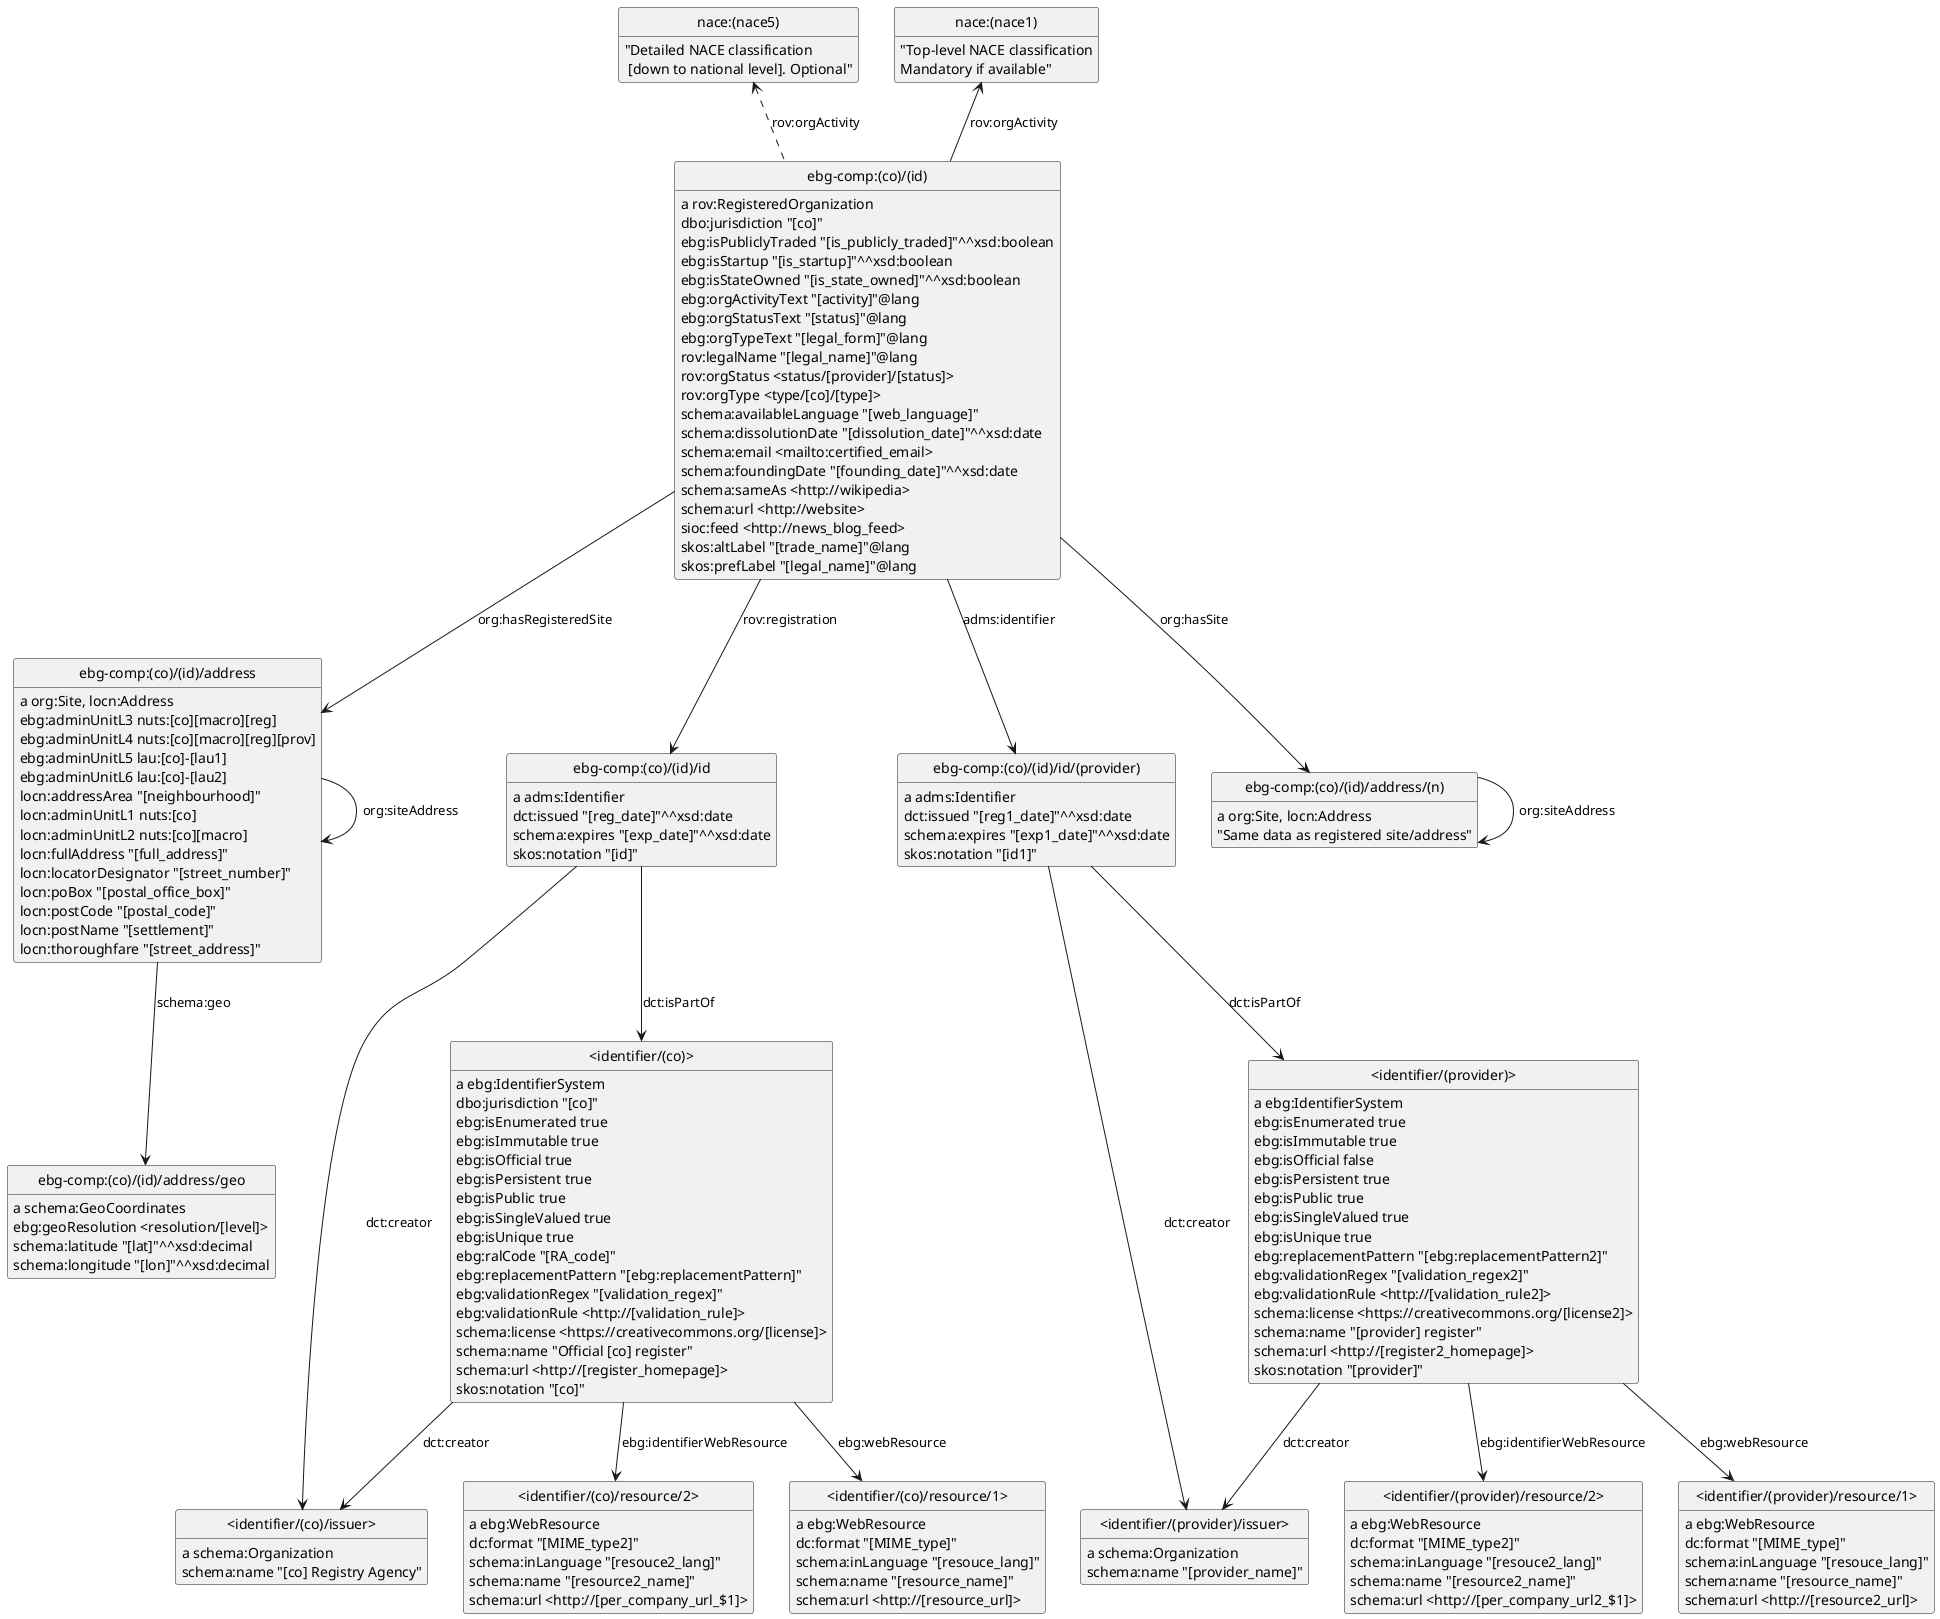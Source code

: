 @startuml
hide empty methods
hide empty attributes
hide circle
skinparam classAttributeIconSize 0
class ebg_comp_co_id_ as "ebg-comp:(co)/(id)"
ebg_comp_co_id_ : a rov:RegisteredOrganization
class ebg_comp_co_id_address as "ebg-comp:(co)/(id)/address"
ebg_comp_co_id_ --> ebg_comp_co_id_address : org:hasRegisteredSite
class nace_nace1_ as "nace:(nace1)"
ebg_comp_co_id_ -up-> nace_nace1_ : rov:orgActivity
class ebg_comp_co_id_id as "ebg-comp:(co)/(id)/id"
ebg_comp_co_id_ --> ebg_comp_co_id_id : rov:registration
class ebg_comp_co_id_id_provider_ as "ebg-comp:(co)/(id)/id/(provider)"
ebg_comp_co_id_ --> ebg_comp_co_id_id_provider_ : adms:identifier
class ebg_comp_co_id_address_n_ as "ebg-comp:(co)/(id)/address/(n)"
ebg_comp_co_id_ --> ebg_comp_co_id_address_n_ : org:hasSite
class nace_nace5_ as "nace:(nace5)"
ebg_comp_co_id_ .up.> nace_nace5_ : rov:orgActivity
ebg_comp_co_id_ : dbo:jurisdiction "[co]"
ebg_comp_co_id_ : ebg:isPubliclyTraded "[is_publicly_traded]"^^xsd:boolean
ebg_comp_co_id_ : ebg:isStartup "[is_startup]"^^xsd:boolean
ebg_comp_co_id_ : ebg:isStateOwned "[is_state_owned]"^^xsd:boolean
ebg_comp_co_id_ : ebg:orgActivityText "[activity]"@lang
ebg_comp_co_id_ : ebg:orgStatusText "[status]"@lang
ebg_comp_co_id_ : ebg:orgTypeText "[legal_form]"@lang
ebg_comp_co_id_ : rov:legalName "[legal_name]"@lang
ebg_comp_co_id_ : rov:orgStatus <status/[provider]/[status]>
ebg_comp_co_id_ : rov:orgType <type/[co]/[type]>
ebg_comp_co_id_ : schema:availableLanguage "[web_language]"
ebg_comp_co_id_ : schema:dissolutionDate "[dissolution_date]"^^xsd:date
ebg_comp_co_id_ : schema:email <mailto:certified_email>
ebg_comp_co_id_ : schema:foundingDate "[founding_date]"^^xsd:date
ebg_comp_co_id_ : schema:sameAs <http://wikipedia>
ebg_comp_co_id_ : schema:url <http://website>
ebg_comp_co_id_ : sioc:feed <http://news_blog_feed>
ebg_comp_co_id_ : skos:altLabel "[trade_name]"@lang
ebg_comp_co_id_ : skos:prefLabel "[legal_name]"@lang
class _identifier_co_resource_2_ as "<identifier/(co)/resource/2>"
_identifier_co_resource_2_ : a ebg:WebResource
_identifier_co_resource_2_ : dc:format "[MIME_type2]"
_identifier_co_resource_2_ : schema:inLanguage "[resouce2_lang]"
_identifier_co_resource_2_ : schema:name "[resource2_name]"
_identifier_co_resource_2_ : schema:url <http://[per_company_url_$1]>
nace_nace5_ :  "Detailed NACE classification\n [down to national level]. Optional"
class _identifier_provider_issuer_ as "<identifier/(provider)/issuer>"
_identifier_provider_issuer_ : a schema:Organization
_identifier_provider_issuer_ : schema:name "[provider_name]"
class _identifier_provider_resource_2_ as "<identifier/(provider)/resource/2>"
_identifier_provider_resource_2_ : a ebg:WebResource
_identifier_provider_resource_2_ : dc:format "[MIME_type2]"
_identifier_provider_resource_2_ : schema:inLanguage "[resouce2_lang]"
_identifier_provider_resource_2_ : schema:name "[resource2_name]"
_identifier_provider_resource_2_ : schema:url <http://[per_company_url2_$1]>
ebg_comp_co_id_id : a adms:Identifier
class _identifier_co_issuer_ as "<identifier/(co)/issuer>"
ebg_comp_co_id_id --> _identifier_co_issuer_ : dct:creator
class _identifier_co_ as "<identifier/(co)>"
ebg_comp_co_id_id --> _identifier_co_ : dct:isPartOf
ebg_comp_co_id_id : dct:issued "[reg_date]"^^xsd:date
ebg_comp_co_id_id : schema:expires "[exp_date]"^^xsd:date
ebg_comp_co_id_id : skos:notation "[id]"
_identifier_co_ : a ebg:IdentifierSystem
class _identifier_co_resource_1_ as "<identifier/(co)/resource/1>"
_identifier_co_ --> _identifier_co_resource_1_ : ebg:webResource
_identifier_co_ --> _identifier_co_resource_2_ : ebg:identifierWebResource
_identifier_co_ --> _identifier_co_issuer_ : dct:creator
_identifier_co_ : dbo:jurisdiction "[co]"
_identifier_co_ : ebg:isEnumerated true
_identifier_co_ : ebg:isImmutable true
_identifier_co_ : ebg:isOfficial true
_identifier_co_ : ebg:isPersistent true
_identifier_co_ : ebg:isPublic true
_identifier_co_ : ebg:isSingleValued true
_identifier_co_ : ebg:isUnique true
_identifier_co_ : ebg:ralCode "[RA_code]"
_identifier_co_ : ebg:replacementPattern "[ebg:replacementPattern]"
_identifier_co_ : ebg:validationRegex "[validation_regex]"
_identifier_co_ : ebg:validationRule <http://[validation_rule]>
_identifier_co_ : schema:license <https://creativecommons.org/[license]>
_identifier_co_ : schema:name "Official [co] register"
_identifier_co_ : schema:url <http://[register_homepage]>
_identifier_co_ : skos:notation "[co]"
class ebg_comp_co_id_address_geo as "ebg-comp:(co)/(id)/address/geo"
ebg_comp_co_id_address_geo : a schema:GeoCoordinates
ebg_comp_co_id_address_geo : ebg:geoResolution <resolution/[level]>
ebg_comp_co_id_address_geo : schema:latitude "[lat]"^^xsd:decimal
ebg_comp_co_id_address_geo : schema:longitude "[lon]"^^xsd:decimal
class _identifier_provider_resource_1_ as "<identifier/(provider)/resource/1>"
_identifier_provider_resource_1_ : a ebg:WebResource
_identifier_provider_resource_1_ : dc:format "[MIME_type]"
_identifier_provider_resource_1_ : schema:inLanguage "[resouce_lang]"
_identifier_provider_resource_1_ : schema:name "[resource_name]"
_identifier_provider_resource_1_ : schema:url <http://[resource2_url]>
ebg_comp_co_id_address : a org:Site, locn:Address
ebg_comp_co_id_address --> ebg_comp_co_id_address_geo : schema:geo
ebg_comp_co_id_address --> ebg_comp_co_id_address : org:siteAddress
ebg_comp_co_id_address : ebg:adminUnitL3 nuts:[co][macro][reg]
ebg_comp_co_id_address : ebg:adminUnitL4 nuts:[co][macro][reg][prov]
ebg_comp_co_id_address : ebg:adminUnitL5 lau:[co]-[lau1]
ebg_comp_co_id_address : ebg:adminUnitL6 lau:[co]-[lau2]
ebg_comp_co_id_address : locn:addressArea "[neighbourhood]"
ebg_comp_co_id_address : locn:adminUnitL1 nuts:[co]
ebg_comp_co_id_address : locn:adminUnitL2 nuts:[co][macro]
ebg_comp_co_id_address : locn:fullAddress "[full_address]"
ebg_comp_co_id_address : locn:locatorDesignator "[street_number]"
ebg_comp_co_id_address : locn:poBox "[postal_office_box]"
ebg_comp_co_id_address : locn:postCode "[postal_code]"
ebg_comp_co_id_address : locn:postName "[settlement]"
ebg_comp_co_id_address : locn:thoroughfare "[street_address]"
ebg_comp_co_id_id_provider_ : a adms:Identifier
class _identifier_provider_ as "<identifier/(provider)>"
ebg_comp_co_id_id_provider_ --> _identifier_provider_ : dct:isPartOf
ebg_comp_co_id_id_provider_ --> _identifier_provider_issuer_ : dct:creator
ebg_comp_co_id_id_provider_ : dct:issued "[reg1_date]"^^xsd:date
ebg_comp_co_id_id_provider_ : schema:expires "[exp1_date]"^^xsd:date
ebg_comp_co_id_id_provider_ : skos:notation "[id1]"
_identifier_provider_ : a ebg:IdentifierSystem
_identifier_provider_ --> _identifier_provider_issuer_ : dct:creator
_identifier_provider_ --> _identifier_provider_resource_2_ : ebg:identifierWebResource
_identifier_provider_ --> _identifier_provider_resource_1_ : ebg:webResource
_identifier_provider_ : ebg:isEnumerated true
_identifier_provider_ : ebg:isImmutable true
_identifier_provider_ : ebg:isOfficial false
_identifier_provider_ : ebg:isPersistent true
_identifier_provider_ : ebg:isPublic true
_identifier_provider_ : ebg:isSingleValued true
_identifier_provider_ : ebg:isUnique true
_identifier_provider_ : ebg:replacementPattern "[ebg:replacementPattern2]"
_identifier_provider_ : ebg:validationRegex "[validation_regex2]"
_identifier_provider_ : ebg:validationRule <http://[validation_rule2]>
_identifier_provider_ : schema:license <https://creativecommons.org/[license2]>
_identifier_provider_ : schema:name "[provider] register"
_identifier_provider_ : schema:url <http://[register2_homepage]>
_identifier_provider_ : skos:notation "[provider]"
_identifier_co_issuer_ : a schema:Organization
_identifier_co_issuer_ : schema:name "[co] Registry Agency"
nace_nace1_ :  "Top-level NACE classification\nMandatory if available"
ebg_comp_co_id_address_n_ : a org:Site, locn:Address
ebg_comp_co_id_address_n_ --> ebg_comp_co_id_address_n_ : org:siteAddress
ebg_comp_co_id_address_n_ :  "Same data as registered site/address"
_identifier_co_resource_1_ : a ebg:WebResource
_identifier_co_resource_1_ : dc:format "[MIME_type]"
_identifier_co_resource_1_ : schema:inLanguage "[resouce_lang]"
_identifier_co_resource_1_ : schema:name "[resource_name]"
_identifier_co_resource_1_ : schema:url <http://[resource_url]>
@enduml
